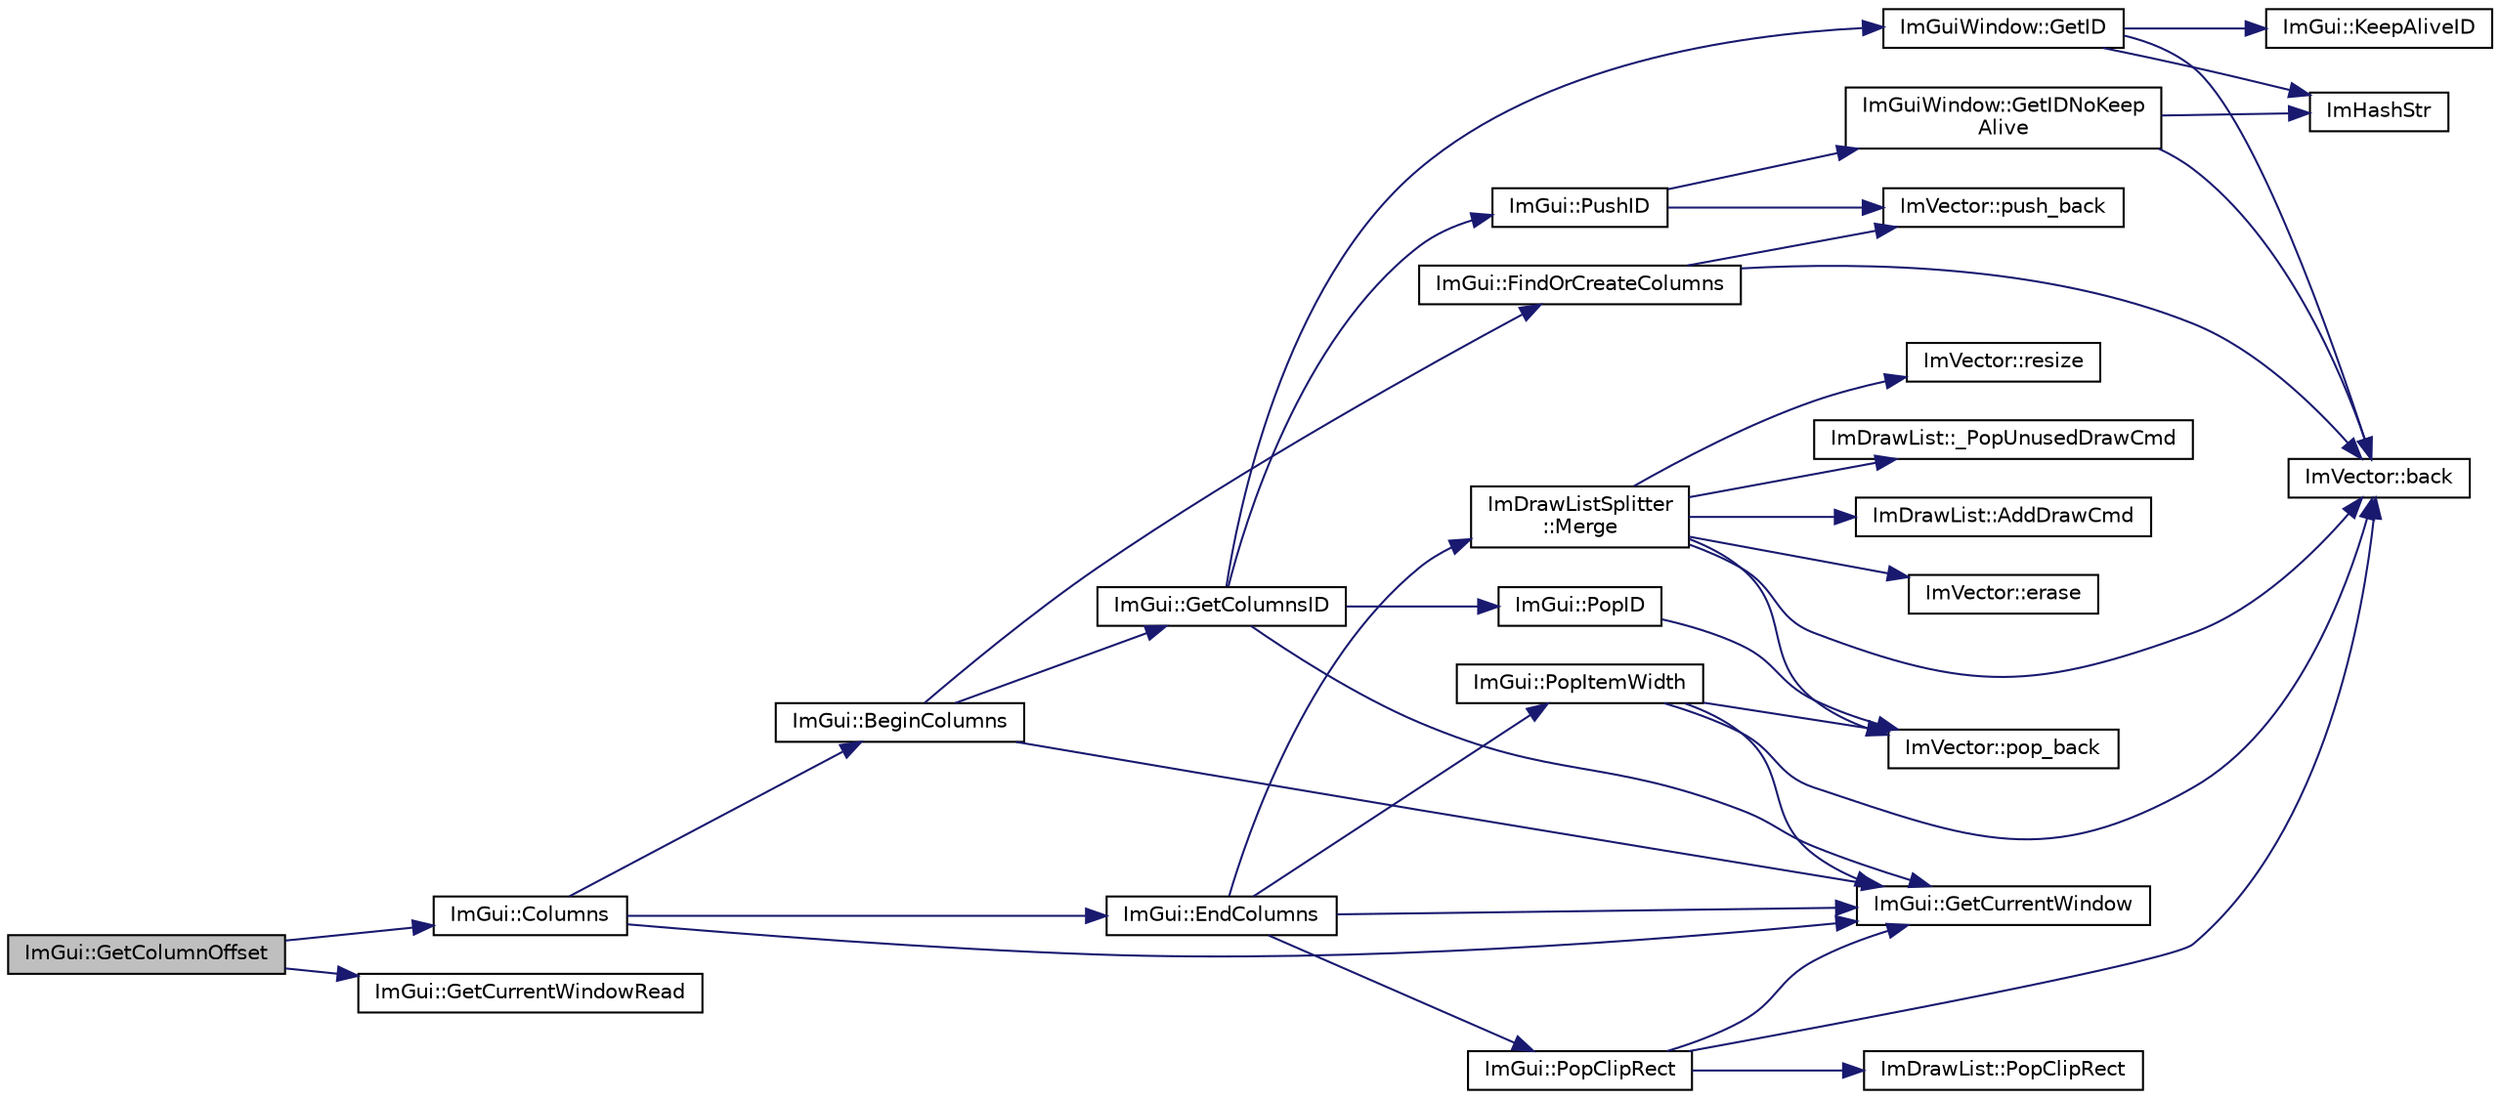 digraph "ImGui::GetColumnOffset"
{
 // LATEX_PDF_SIZE
  edge [fontname="Helvetica",fontsize="10",labelfontname="Helvetica",labelfontsize="10"];
  node [fontname="Helvetica",fontsize="10",shape=record];
  rankdir="LR";
  Node1 [label="ImGui::GetColumnOffset",height=0.2,width=0.4,color="black", fillcolor="grey75", style="filled", fontcolor="black",tooltip=" "];
  Node1 -> Node2 [color="midnightblue",fontsize="10",style="solid"];
  Node2 [label="ImGui::Columns",height=0.2,width=0.4,color="black", fillcolor="white", style="filled",URL="$namespace_im_gui.html#a0e2889956542527c4039b6b8bf5c2a38",tooltip=" "];
  Node2 -> Node3 [color="midnightblue",fontsize="10",style="solid"];
  Node3 [label="ImGui::BeginColumns",height=0.2,width=0.4,color="black", fillcolor="white", style="filled",URL="$namespace_im_gui.html#a303fae66ef07f4f86ab242cf81021060",tooltip=" "];
  Node3 -> Node4 [color="midnightblue",fontsize="10",style="solid"];
  Node4 [label="ImGui::FindOrCreateColumns",height=0.2,width=0.4,color="black", fillcolor="white", style="filled",URL="$namespace_im_gui.html#af04eb535c152ed14c87940b5d0661c7b",tooltip=" "];
  Node4 -> Node5 [color="midnightblue",fontsize="10",style="solid"];
  Node5 [label="ImVector::back",height=0.2,width=0.4,color="black", fillcolor="white", style="filled",URL="$struct_im_vector.html#a6da15f3c402099ed57078835ab942f8e",tooltip=" "];
  Node4 -> Node6 [color="midnightblue",fontsize="10",style="solid"];
  Node6 [label="ImVector::push_back",height=0.2,width=0.4,color="black", fillcolor="white", style="filled",URL="$struct_im_vector.html#aab5df48e0711a48bd12f3206e08c4108",tooltip=" "];
  Node3 -> Node7 [color="midnightblue",fontsize="10",style="solid"];
  Node7 [label="ImGui::GetColumnsID",height=0.2,width=0.4,color="black", fillcolor="white", style="filled",URL="$namespace_im_gui.html#a432f468da48b9aadd3c5928f1065939c",tooltip=" "];
  Node7 -> Node8 [color="midnightblue",fontsize="10",style="solid"];
  Node8 [label="ImGui::GetCurrentWindow",height=0.2,width=0.4,color="black", fillcolor="white", style="filled",URL="$namespace_im_gui.html#a7ceba68eca2b09fb6bf1ad88037e6203",tooltip=" "];
  Node7 -> Node9 [color="midnightblue",fontsize="10",style="solid"];
  Node9 [label="ImGuiWindow::GetID",height=0.2,width=0.4,color="black", fillcolor="white", style="filled",URL="$struct_im_gui_window.html#a66400a63bc0b54d7d29e08d1b1b1a42b",tooltip=" "];
  Node9 -> Node5 [color="midnightblue",fontsize="10",style="solid"];
  Node9 -> Node10 [color="midnightblue",fontsize="10",style="solid"];
  Node10 [label="ImHashStr",height=0.2,width=0.4,color="black", fillcolor="white", style="filled",URL="$imgui_8cpp.html#acd1b12694d0365b516bf7373f182eeee",tooltip=" "];
  Node9 -> Node11 [color="midnightblue",fontsize="10",style="solid"];
  Node11 [label="ImGui::KeepAliveID",height=0.2,width=0.4,color="black", fillcolor="white", style="filled",URL="$namespace_im_gui.html#a85a245c78a9f7c351636bdad6e60c488",tooltip=" "];
  Node7 -> Node12 [color="midnightblue",fontsize="10",style="solid"];
  Node12 [label="ImGui::PopID",height=0.2,width=0.4,color="black", fillcolor="white", style="filled",URL="$namespace_im_gui.html#aba0b2d8f890a5d435ae43d0c4a2d4dd1",tooltip=" "];
  Node12 -> Node13 [color="midnightblue",fontsize="10",style="solid"];
  Node13 [label="ImVector::pop_back",height=0.2,width=0.4,color="black", fillcolor="white", style="filled",URL="$struct_im_vector.html#a3db7ce62d3c429effdb893fbf7148c1c",tooltip=" "];
  Node7 -> Node14 [color="midnightblue",fontsize="10",style="solid"];
  Node14 [label="ImGui::PushID",height=0.2,width=0.4,color="black", fillcolor="white", style="filled",URL="$namespace_im_gui.html#a27a8533605dc5b8cabf161bf7715bbde",tooltip=" "];
  Node14 -> Node15 [color="midnightblue",fontsize="10",style="solid"];
  Node15 [label="ImGuiWindow::GetIDNoKeep\lAlive",height=0.2,width=0.4,color="black", fillcolor="white", style="filled",URL="$struct_im_gui_window.html#adc0a43f74a0b53a15a4bc4fea05524fe",tooltip=" "];
  Node15 -> Node5 [color="midnightblue",fontsize="10",style="solid"];
  Node15 -> Node10 [color="midnightblue",fontsize="10",style="solid"];
  Node14 -> Node6 [color="midnightblue",fontsize="10",style="solid"];
  Node3 -> Node8 [color="midnightblue",fontsize="10",style="solid"];
  Node2 -> Node16 [color="midnightblue",fontsize="10",style="solid"];
  Node16 [label="ImGui::EndColumns",height=0.2,width=0.4,color="black", fillcolor="white", style="filled",URL="$namespace_im_gui.html#af93bed3bce5475fe4d525d744f16aa20",tooltip=" "];
  Node16 -> Node8 [color="midnightblue",fontsize="10",style="solid"];
  Node16 -> Node17 [color="midnightblue",fontsize="10",style="solid"];
  Node17 [label="ImDrawListSplitter\l::Merge",height=0.2,width=0.4,color="black", fillcolor="white", style="filled",URL="$struct_im_draw_list_splitter.html#af3fc4bad2abca9e481d476d1877ba5be",tooltip=" "];
  Node17 -> Node18 [color="midnightblue",fontsize="10",style="solid"];
  Node18 [label="ImDrawList::_PopUnusedDrawCmd",height=0.2,width=0.4,color="black", fillcolor="white", style="filled",URL="$struct_im_draw_list.html#a2cb0295fcd3062bfedbebbad55865455",tooltip=" "];
  Node17 -> Node19 [color="midnightblue",fontsize="10",style="solid"];
  Node19 [label="ImDrawList::AddDrawCmd",height=0.2,width=0.4,color="black", fillcolor="white", style="filled",URL="$struct_im_draw_list.html#a846714bb0321c6f1f908767abc8559e6",tooltip=" "];
  Node17 -> Node5 [color="midnightblue",fontsize="10",style="solid"];
  Node17 -> Node20 [color="midnightblue",fontsize="10",style="solid"];
  Node20 [label="ImVector::erase",height=0.2,width=0.4,color="black", fillcolor="white", style="filled",URL="$struct_im_vector.html#af44d62675eb411f655da9cced5237456",tooltip=" "];
  Node17 -> Node13 [color="midnightblue",fontsize="10",style="solid"];
  Node17 -> Node21 [color="midnightblue",fontsize="10",style="solid"];
  Node21 [label="ImVector::resize",height=0.2,width=0.4,color="black", fillcolor="white", style="filled",URL="$struct_im_vector.html#ac371dd62e56ae486b1a5038cf07eee56",tooltip=" "];
  Node16 -> Node22 [color="midnightblue",fontsize="10",style="solid"];
  Node22 [label="ImGui::PopClipRect",height=0.2,width=0.4,color="black", fillcolor="white", style="filled",URL="$namespace_im_gui.html#aef1c8a6e5a3c70cb10d03d2a2a66dfd8",tooltip=" "];
  Node22 -> Node5 [color="midnightblue",fontsize="10",style="solid"];
  Node22 -> Node8 [color="midnightblue",fontsize="10",style="solid"];
  Node22 -> Node23 [color="midnightblue",fontsize="10",style="solid"];
  Node23 [label="ImDrawList::PopClipRect",height=0.2,width=0.4,color="black", fillcolor="white", style="filled",URL="$struct_im_draw_list.html#a44f40c59ca755f559020f5a7fa81103a",tooltip=" "];
  Node16 -> Node24 [color="midnightblue",fontsize="10",style="solid"];
  Node24 [label="ImGui::PopItemWidth",height=0.2,width=0.4,color="black", fillcolor="white", style="filled",URL="$namespace_im_gui.html#ad29a3fc0cb5dfc7f9fc7224512ce90bf",tooltip=" "];
  Node24 -> Node5 [color="midnightblue",fontsize="10",style="solid"];
  Node24 -> Node8 [color="midnightblue",fontsize="10",style="solid"];
  Node24 -> Node13 [color="midnightblue",fontsize="10",style="solid"];
  Node2 -> Node8 [color="midnightblue",fontsize="10",style="solid"];
  Node1 -> Node25 [color="midnightblue",fontsize="10",style="solid"];
  Node25 [label="ImGui::GetCurrentWindowRead",height=0.2,width=0.4,color="black", fillcolor="white", style="filled",URL="$namespace_im_gui.html#a408f9ddac92f8629a7e273ced5f8c3aa",tooltip=" "];
}
